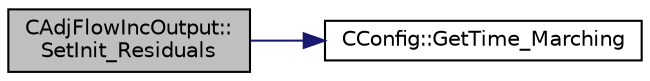 digraph "CAdjFlowIncOutput::SetInit_Residuals"
{
 // LATEX_PDF_SIZE
  edge [fontname="Helvetica",fontsize="10",labelfontname="Helvetica",labelfontsize="10"];
  node [fontname="Helvetica",fontsize="10",shape=record];
  rankdir="LR";
  Node1 [label="CAdjFlowIncOutput::\lSetInit_Residuals",height=0.2,width=0.4,color="black", fillcolor="grey75", style="filled", fontcolor="black",tooltip="Check whether the base values for relative residuals should be initialized."];
  Node1 -> Node2 [color="midnightblue",fontsize="10",style="solid",fontname="Helvetica"];
  Node2 [label="CConfig::GetTime_Marching",height=0.2,width=0.4,color="black", fillcolor="white", style="filled",URL="$classCConfig.html#ac47e04d76ce865893a94dcedd3c9b6a5",tooltip="Provides information about the time integration, and change the write in the output files information..."];
}
